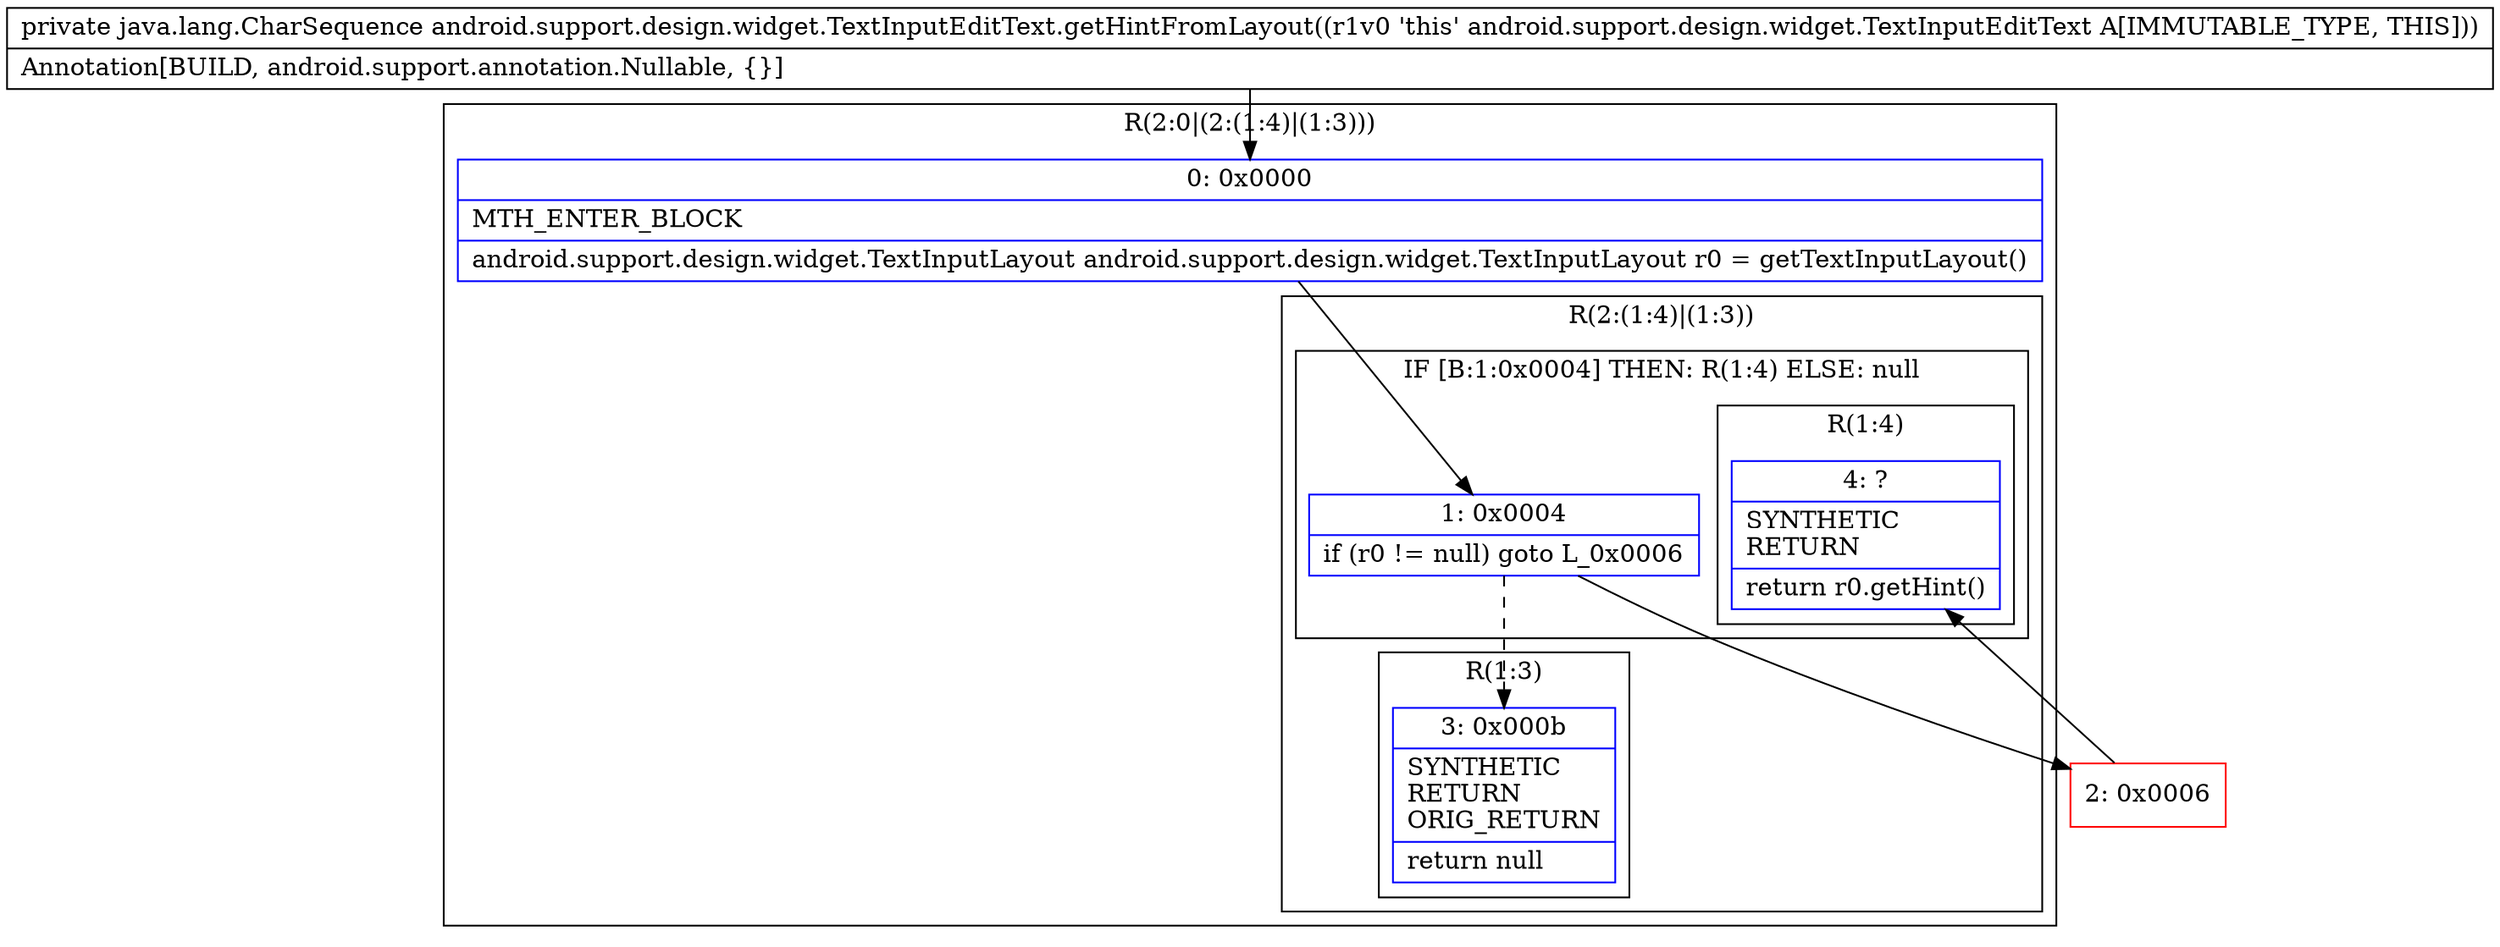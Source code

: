 digraph "CFG forandroid.support.design.widget.TextInputEditText.getHintFromLayout()Ljava\/lang\/CharSequence;" {
subgraph cluster_Region_385593412 {
label = "R(2:0|(2:(1:4)|(1:3)))";
node [shape=record,color=blue];
Node_0 [shape=record,label="{0\:\ 0x0000|MTH_ENTER_BLOCK\l|android.support.design.widget.TextInputLayout android.support.design.widget.TextInputLayout r0 = getTextInputLayout()\l}"];
subgraph cluster_Region_1658962284 {
label = "R(2:(1:4)|(1:3))";
node [shape=record,color=blue];
subgraph cluster_IfRegion_777463025 {
label = "IF [B:1:0x0004] THEN: R(1:4) ELSE: null";
node [shape=record,color=blue];
Node_1 [shape=record,label="{1\:\ 0x0004|if (r0 != null) goto L_0x0006\l}"];
subgraph cluster_Region_1105528754 {
label = "R(1:4)";
node [shape=record,color=blue];
Node_4 [shape=record,label="{4\:\ ?|SYNTHETIC\lRETURN\l|return r0.getHint()\l}"];
}
}
subgraph cluster_Region_114795172 {
label = "R(1:3)";
node [shape=record,color=blue];
Node_3 [shape=record,label="{3\:\ 0x000b|SYNTHETIC\lRETURN\lORIG_RETURN\l|return null\l}"];
}
}
}
Node_2 [shape=record,color=red,label="{2\:\ 0x0006}"];
MethodNode[shape=record,label="{private java.lang.CharSequence android.support.design.widget.TextInputEditText.getHintFromLayout((r1v0 'this' android.support.design.widget.TextInputEditText A[IMMUTABLE_TYPE, THIS]))  | Annotation[BUILD, android.support.annotation.Nullable, \{\}]\l}"];
MethodNode -> Node_0;
Node_0 -> Node_1;
Node_1 -> Node_2;
Node_1 -> Node_3[style=dashed];
Node_2 -> Node_4;
}

